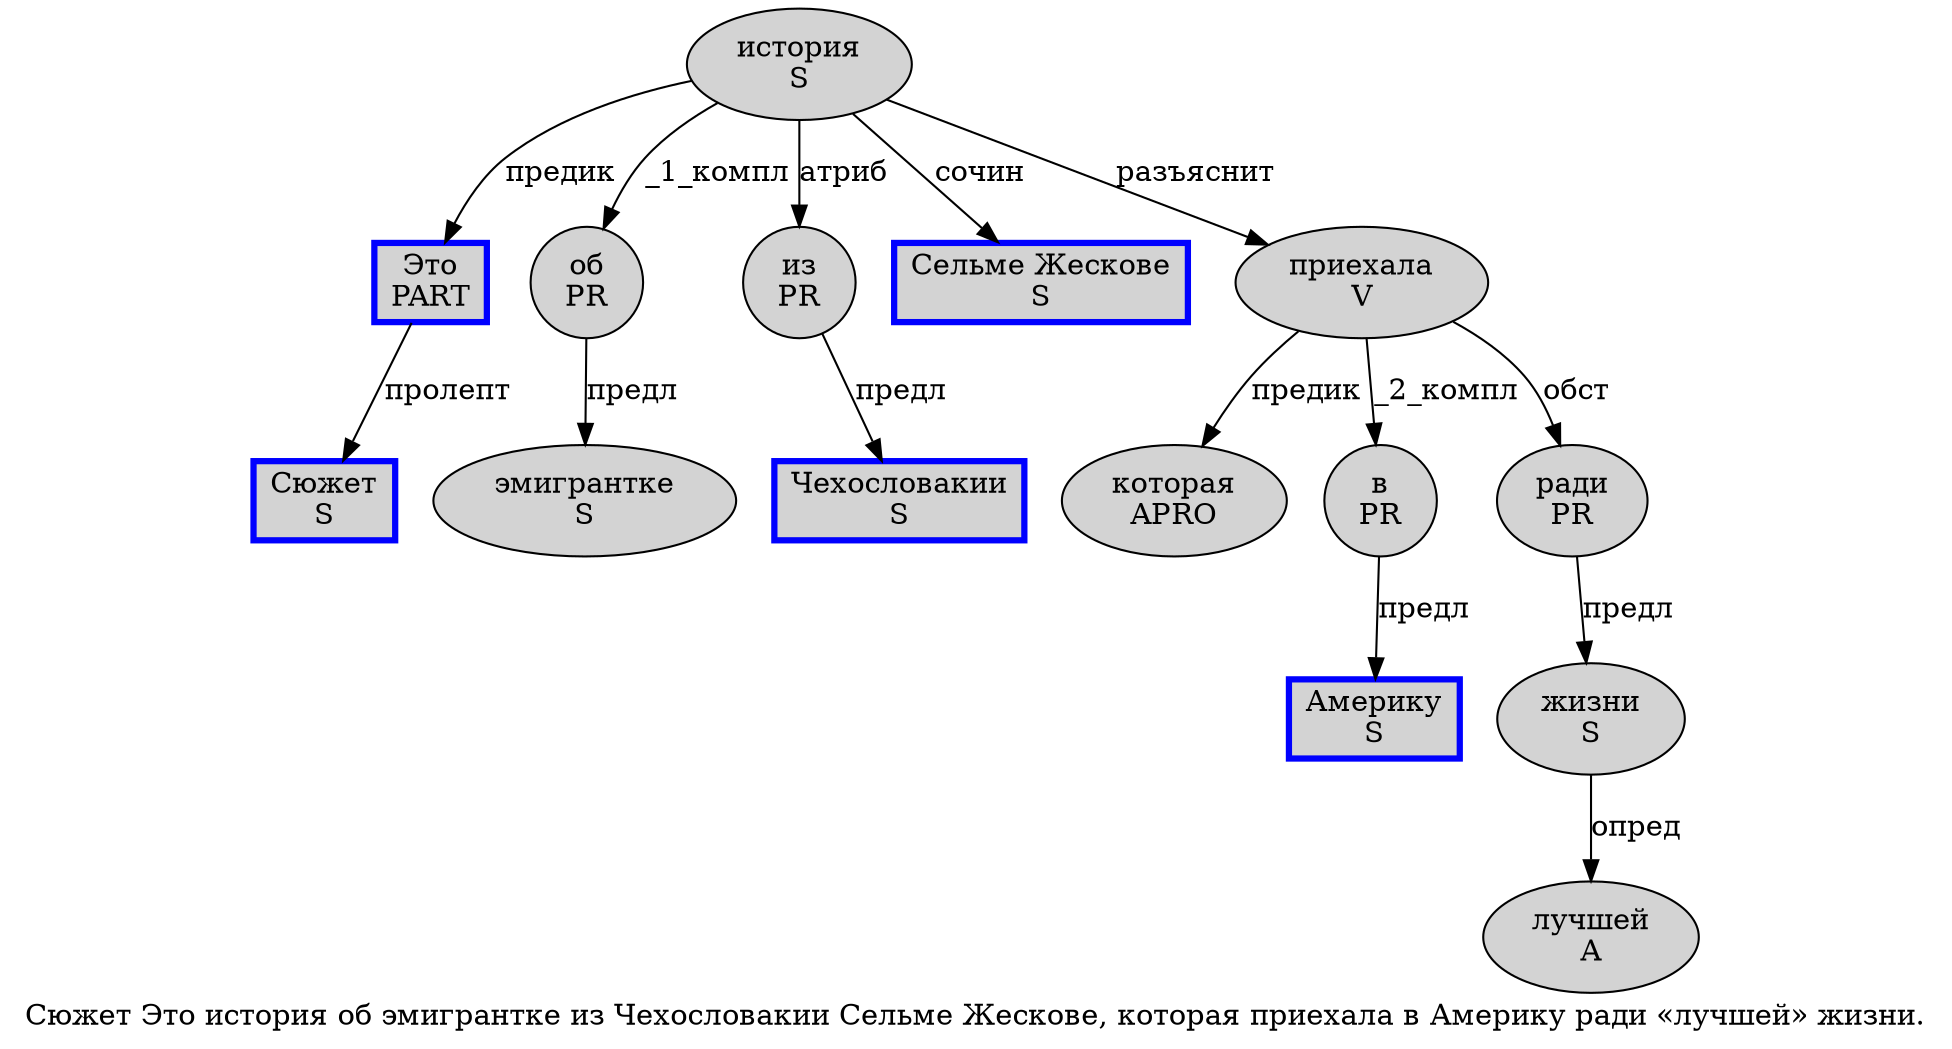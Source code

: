 digraph SENTENCE_1317 {
	graph [label="Сюжет Это история об эмигрантке из Чехословакии Сельме Жескове, которая приехала в Америку ради «лучшей» жизни."]
	node [style=filled]
		0 [label="Сюжет
S" color=blue fillcolor=lightgray penwidth=3 shape=box]
		1 [label="Это
PART" color=blue fillcolor=lightgray penwidth=3 shape=box]
		2 [label="история
S" color="" fillcolor=lightgray penwidth=1 shape=ellipse]
		3 [label="об
PR" color="" fillcolor=lightgray penwidth=1 shape=ellipse]
		4 [label="эмигрантке
S" color="" fillcolor=lightgray penwidth=1 shape=ellipse]
		5 [label="из
PR" color="" fillcolor=lightgray penwidth=1 shape=ellipse]
		6 [label="Чехословакии
S" color=blue fillcolor=lightgray penwidth=3 shape=box]
		7 [label="Сельме Жескове
S" color=blue fillcolor=lightgray penwidth=3 shape=box]
		9 [label="которая
APRO" color="" fillcolor=lightgray penwidth=1 shape=ellipse]
		10 [label="приехала
V" color="" fillcolor=lightgray penwidth=1 shape=ellipse]
		11 [label="в
PR" color="" fillcolor=lightgray penwidth=1 shape=ellipse]
		12 [label="Америку
S" color=blue fillcolor=lightgray penwidth=3 shape=box]
		13 [label="ради
PR" color="" fillcolor=lightgray penwidth=1 shape=ellipse]
		15 [label="лучшей
A" color="" fillcolor=lightgray penwidth=1 shape=ellipse]
		17 [label="жизни
S" color="" fillcolor=lightgray penwidth=1 shape=ellipse]
			2 -> 1 [label="предик"]
			2 -> 3 [label="_1_компл"]
			2 -> 5 [label="атриб"]
			2 -> 7 [label="сочин"]
			2 -> 10 [label="разъяснит"]
			3 -> 4 [label="предл"]
			17 -> 15 [label="опред"]
			5 -> 6 [label="предл"]
			10 -> 9 [label="предик"]
			10 -> 11 [label="_2_компл"]
			10 -> 13 [label="обст"]
			1 -> 0 [label="пролепт"]
			13 -> 17 [label="предл"]
			11 -> 12 [label="предл"]
}